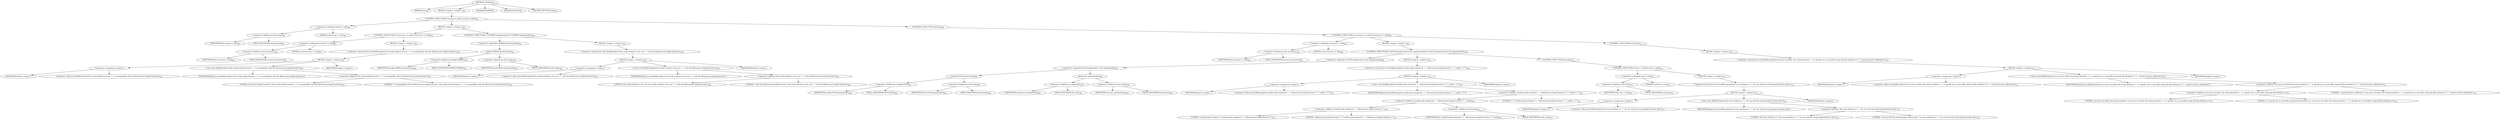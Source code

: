 digraph "validate" {  
"514" [label = <(METHOD,validate)<SUB>198</SUB>> ]
"515" [label = <(PARAM,this)<SUB>198</SUB>> ]
"516" [label = <(BLOCK,&lt;empty&gt;,&lt;empty&gt;)<SUB>198</SUB>> ]
"517" [label = <(CONTROL_STRUCTURE,if (string != null),if (string != null))<SUB>199</SUB>> ]
"518" [label = <(&lt;operator&gt;.notEquals,string != null)<SUB>199</SUB>> ]
"519" [label = <(&lt;operator&gt;.fieldAccess,this.string)<SUB>199</SUB>> ]
"520" [label = <(IDENTIFIER,this,string != null)<SUB>199</SUB>> ]
"521" [label = <(FIELD_IDENTIFIER,string,string)<SUB>199</SUB>> ]
"522" [label = <(LITERAL,null,string != null)<SUB>199</SUB>> ]
"523" [label = <(BLOCK,&lt;empty&gt;,&lt;empty&gt;)<SUB>199</SUB>> ]
"524" [label = <(CONTROL_STRUCTURE,if (resources != null),if (resources != null))<SUB>200</SUB>> ]
"525" [label = <(&lt;operator&gt;.notEquals,resources != null)<SUB>200</SUB>> ]
"526" [label = <(&lt;operator&gt;.fieldAccess,this.resources)<SUB>200</SUB>> ]
"527" [label = <(IDENTIFIER,this,resources != null)<SUB>200</SUB>> ]
"528" [label = <(FIELD_IDENTIFIER,resources,resources)<SUB>200</SUB>> ]
"529" [label = <(LITERAL,null,resources != null)<SUB>200</SUB>> ]
"530" [label = <(BLOCK,&lt;empty&gt;,&lt;empty&gt;)<SUB>200</SUB>> ]
"531" [label = <(&lt;operator&gt;.throw,throw new BuildException(&quot;the string length function&quot; + &quot; is incompatible with the file/resource length function&quot;);)<SUB>201</SUB>> ]
"532" [label = <(BLOCK,&lt;empty&gt;,&lt;empty&gt;)<SUB>201</SUB>> ]
"533" [label = <(&lt;operator&gt;.assignment,&lt;empty&gt;)> ]
"534" [label = <(IDENTIFIER,$obj12,&lt;empty&gt;)> ]
"535" [label = <(&lt;operator&gt;.alloc,new BuildException(&quot;the string length function&quot; + &quot; is incompatible with the file/resource length function&quot;))<SUB>201</SUB>> ]
"536" [label = <(&lt;init&gt;,new BuildException(&quot;the string length function&quot; + &quot; is incompatible with the file/resource length function&quot;))<SUB>201</SUB>> ]
"537" [label = <(IDENTIFIER,$obj12,new BuildException(&quot;the string length function&quot; + &quot; is incompatible with the file/resource length function&quot;))> ]
"538" [label = <(&lt;operator&gt;.addition,&quot;the string length function&quot; + &quot; is incompatible with the file/resource length function&quot;)<SUB>201</SUB>> ]
"539" [label = <(LITERAL,&quot;the string length function&quot;,&quot;the string length function&quot; + &quot; is incompatible with the file/resource length function&quot;)<SUB>201</SUB>> ]
"540" [label = <(LITERAL,&quot; is incompatible with the file/resource length function&quot;,&quot;the string length function&quot; + &quot; is incompatible with the file/resource length function&quot;)<SUB>202</SUB>> ]
"541" [label = <(IDENTIFIER,$obj12,&lt;empty&gt;)> ]
"542" [label = <(CONTROL_STRUCTURE,if (!(STRING.equals(mode))),if (!(STRING.equals(mode))))<SUB>204</SUB>> ]
"543" [label = <(&lt;operator&gt;.logicalNot,!(STRING.equals(mode)))<SUB>204</SUB>> ]
"544" [label = <(equals,STRING.equals(mode))<SUB>204</SUB>> ]
"545" [label = <(&lt;operator&gt;.fieldAccess,Length.STRING)<SUB>204</SUB>> ]
"546" [label = <(IDENTIFIER,Length,STRING.equals(mode))<SUB>204</SUB>> ]
"547" [label = <(FIELD_IDENTIFIER,STRING,STRING)<SUB>204</SUB>> ]
"548" [label = <(&lt;operator&gt;.fieldAccess,this.mode)<SUB>204</SUB>> ]
"549" [label = <(IDENTIFIER,this,STRING.equals(mode))<SUB>204</SUB>> ]
"550" [label = <(FIELD_IDENTIFIER,mode,mode)<SUB>204</SUB>> ]
"551" [label = <(BLOCK,&lt;empty&gt;,&lt;empty&gt;)<SUB>204</SUB>> ]
"552" [label = <(&lt;operator&gt;.throw,throw new BuildException(&quot;the mode attribute is for use&quot; + &quot; with the file/resource length function&quot;);)<SUB>205</SUB>> ]
"553" [label = <(BLOCK,&lt;empty&gt;,&lt;empty&gt;)<SUB>205</SUB>> ]
"554" [label = <(&lt;operator&gt;.assignment,&lt;empty&gt;)> ]
"555" [label = <(IDENTIFIER,$obj13,&lt;empty&gt;)> ]
"556" [label = <(&lt;operator&gt;.alloc,new BuildException(&quot;the mode attribute is for use&quot; + &quot; with the file/resource length function&quot;))<SUB>205</SUB>> ]
"557" [label = <(&lt;init&gt;,new BuildException(&quot;the mode attribute is for use&quot; + &quot; with the file/resource length function&quot;))<SUB>205</SUB>> ]
"558" [label = <(IDENTIFIER,$obj13,new BuildException(&quot;the mode attribute is for use&quot; + &quot; with the file/resource length function&quot;))> ]
"559" [label = <(&lt;operator&gt;.addition,&quot;the mode attribute is for use&quot; + &quot; with the file/resource length function&quot;)<SUB>205</SUB>> ]
"560" [label = <(LITERAL,&quot;the mode attribute is for use&quot;,&quot;the mode attribute is for use&quot; + &quot; with the file/resource length function&quot;)<SUB>205</SUB>> ]
"561" [label = <(LITERAL,&quot; with the file/resource length function&quot;,&quot;the mode attribute is for use&quot; + &quot; with the file/resource length function&quot;)<SUB>206</SUB>> ]
"562" [label = <(IDENTIFIER,$obj13,&lt;empty&gt;)> ]
"563" [label = <(CONTROL_STRUCTURE,else,else)<SUB>208</SUB>> ]
"564" [label = <(CONTROL_STRUCTURE,if (resources != null),if (resources != null))<SUB>208</SUB>> ]
"565" [label = <(&lt;operator&gt;.notEquals,resources != null)<SUB>208</SUB>> ]
"566" [label = <(&lt;operator&gt;.fieldAccess,this.resources)<SUB>208</SUB>> ]
"567" [label = <(IDENTIFIER,this,resources != null)<SUB>208</SUB>> ]
"568" [label = <(FIELD_IDENTIFIER,resources,resources)<SUB>208</SUB>> ]
"569" [label = <(LITERAL,null,resources != null)<SUB>208</SUB>> ]
"570" [label = <(BLOCK,&lt;empty&gt;,&lt;empty&gt;)<SUB>208</SUB>> ]
"571" [label = <(CONTROL_STRUCTURE,if (!(EACH.equals(mode) || ALL.equals(mode))),if (!(EACH.equals(mode) || ALL.equals(mode))))<SUB>209</SUB>> ]
"572" [label = <(&lt;operator&gt;.logicalNot,!(EACH.equals(mode) || ALL.equals(mode)))<SUB>209</SUB>> ]
"573" [label = <(&lt;operator&gt;.logicalOr,EACH.equals(mode) || ALL.equals(mode))<SUB>209</SUB>> ]
"574" [label = <(equals,EACH.equals(mode))<SUB>209</SUB>> ]
"575" [label = <(&lt;operator&gt;.fieldAccess,Length.EACH)<SUB>209</SUB>> ]
"576" [label = <(IDENTIFIER,Length,EACH.equals(mode))<SUB>209</SUB>> ]
"577" [label = <(FIELD_IDENTIFIER,EACH,EACH)<SUB>209</SUB>> ]
"578" [label = <(&lt;operator&gt;.fieldAccess,this.mode)<SUB>209</SUB>> ]
"579" [label = <(IDENTIFIER,this,EACH.equals(mode))<SUB>209</SUB>> ]
"580" [label = <(FIELD_IDENTIFIER,mode,mode)<SUB>209</SUB>> ]
"581" [label = <(equals,ALL.equals(mode))<SUB>209</SUB>> ]
"582" [label = <(&lt;operator&gt;.fieldAccess,Length.ALL)<SUB>209</SUB>> ]
"583" [label = <(IDENTIFIER,Length,ALL.equals(mode))<SUB>209</SUB>> ]
"584" [label = <(FIELD_IDENTIFIER,ALL,ALL)<SUB>209</SUB>> ]
"585" [label = <(&lt;operator&gt;.fieldAccess,this.mode)<SUB>209</SUB>> ]
"586" [label = <(IDENTIFIER,this,ALL.equals(mode))<SUB>209</SUB>> ]
"587" [label = <(FIELD_IDENTIFIER,mode,mode)<SUB>209</SUB>> ]
"588" [label = <(BLOCK,&lt;empty&gt;,&lt;empty&gt;)<SUB>209</SUB>> ]
"589" [label = <(&lt;operator&gt;.throw,throw new BuildException(&quot;invalid mode setting for&quot; + &quot; file/resource length function: \&quot;&quot; + mode + &quot;\&quot;&quot;);)<SUB>210</SUB>> ]
"590" [label = <(BLOCK,&lt;empty&gt;,&lt;empty&gt;)<SUB>210</SUB>> ]
"591" [label = <(&lt;operator&gt;.assignment,&lt;empty&gt;)> ]
"592" [label = <(IDENTIFIER,$obj14,&lt;empty&gt;)> ]
"593" [label = <(&lt;operator&gt;.alloc,new BuildException(&quot;invalid mode setting for&quot; + &quot; file/resource length function: \&quot;&quot; + mode + &quot;\&quot;&quot;))<SUB>210</SUB>> ]
"594" [label = <(&lt;init&gt;,new BuildException(&quot;invalid mode setting for&quot; + &quot; file/resource length function: \&quot;&quot; + mode + &quot;\&quot;&quot;))<SUB>210</SUB>> ]
"595" [label = <(IDENTIFIER,$obj14,new BuildException(&quot;invalid mode setting for&quot; + &quot; file/resource length function: \&quot;&quot; + mode + &quot;\&quot;&quot;))> ]
"596" [label = <(&lt;operator&gt;.addition,&quot;invalid mode setting for&quot; + &quot; file/resource length function: \&quot;&quot; + mode + &quot;\&quot;&quot;)<SUB>210</SUB>> ]
"597" [label = <(&lt;operator&gt;.addition,&quot;invalid mode setting for&quot; + &quot; file/resource length function: \&quot;&quot; + mode)<SUB>210</SUB>> ]
"598" [label = <(&lt;operator&gt;.addition,&quot;invalid mode setting for&quot; + &quot; file/resource length function: \&quot;&quot;)<SUB>210</SUB>> ]
"599" [label = <(LITERAL,&quot;invalid mode setting for&quot;,&quot;invalid mode setting for&quot; + &quot; file/resource length function: \&quot;&quot;)<SUB>210</SUB>> ]
"600" [label = <(LITERAL,&quot; file/resource length function: \&quot;&quot;,&quot;invalid mode setting for&quot; + &quot; file/resource length function: \&quot;&quot;)<SUB>211</SUB>> ]
"601" [label = <(&lt;operator&gt;.fieldAccess,this.mode)<SUB>211</SUB>> ]
"602" [label = <(IDENTIFIER,this,&quot;invalid mode setting for&quot; + &quot; file/resource length function: \&quot;&quot; + mode)<SUB>211</SUB>> ]
"603" [label = <(FIELD_IDENTIFIER,mode,mode)<SUB>211</SUB>> ]
"604" [label = <(LITERAL,&quot;\&quot;&quot;,&quot;invalid mode setting for&quot; + &quot; file/resource length function: \&quot;&quot; + mode + &quot;\&quot;&quot;)<SUB>211</SUB>> ]
"605" [label = <(IDENTIFIER,$obj14,&lt;empty&gt;)> ]
"606" [label = <(CONTROL_STRUCTURE,else,else)<SUB>212</SUB>> ]
"607" [label = <(CONTROL_STRUCTURE,if (trim != null),if (trim != null))<SUB>212</SUB>> ]
"608" [label = <(&lt;operator&gt;.notEquals,trim != null)<SUB>212</SUB>> ]
"609" [label = <(&lt;operator&gt;.fieldAccess,this.trim)<SUB>212</SUB>> ]
"610" [label = <(IDENTIFIER,this,trim != null)<SUB>212</SUB>> ]
"611" [label = <(FIELD_IDENTIFIER,trim,trim)<SUB>212</SUB>> ]
"612" [label = <(LITERAL,null,trim != null)<SUB>212</SUB>> ]
"613" [label = <(BLOCK,&lt;empty&gt;,&lt;empty&gt;)<SUB>212</SUB>> ]
"614" [label = <(&lt;operator&gt;.throw,throw new BuildException(&quot;the trim attribute is&quot; + &quot; for use with the string length function only&quot;);)<SUB>213</SUB>> ]
"615" [label = <(BLOCK,&lt;empty&gt;,&lt;empty&gt;)<SUB>213</SUB>> ]
"616" [label = <(&lt;operator&gt;.assignment,&lt;empty&gt;)> ]
"617" [label = <(IDENTIFIER,$obj15,&lt;empty&gt;)> ]
"618" [label = <(&lt;operator&gt;.alloc,new BuildException(&quot;the trim attribute is&quot; + &quot; for use with the string length function only&quot;))<SUB>213</SUB>> ]
"619" [label = <(&lt;init&gt;,new BuildException(&quot;the trim attribute is&quot; + &quot; for use with the string length function only&quot;))<SUB>213</SUB>> ]
"620" [label = <(IDENTIFIER,$obj15,new BuildException(&quot;the trim attribute is&quot; + &quot; for use with the string length function only&quot;))> ]
"621" [label = <(&lt;operator&gt;.addition,&quot;the trim attribute is&quot; + &quot; for use with the string length function only&quot;)<SUB>213</SUB>> ]
"622" [label = <(LITERAL,&quot;the trim attribute is&quot;,&quot;the trim attribute is&quot; + &quot; for use with the string length function only&quot;)<SUB>213</SUB>> ]
"623" [label = <(LITERAL,&quot; for use with the string length function only&quot;,&quot;the trim attribute is&quot; + &quot; for use with the string length function only&quot;)<SUB>214</SUB>> ]
"624" [label = <(IDENTIFIER,$obj15,&lt;empty&gt;)> ]
"625" [label = <(CONTROL_STRUCTURE,else,else)<SUB>216</SUB>> ]
"626" [label = <(BLOCK,&lt;empty&gt;,&lt;empty&gt;)<SUB>216</SUB>> ]
"627" [label = <(&lt;operator&gt;.throw,throw new BuildException(&quot;you must set either the string attribute&quot; + &quot; or specify one or more files using the file attribute or&quot; + &quot; nested resource collections&quot;);)<SUB>217</SUB>> ]
"628" [label = <(BLOCK,&lt;empty&gt;,&lt;empty&gt;)<SUB>217</SUB>> ]
"629" [label = <(&lt;operator&gt;.assignment,&lt;empty&gt;)> ]
"630" [label = <(IDENTIFIER,$obj16,&lt;empty&gt;)> ]
"631" [label = <(&lt;operator&gt;.alloc,new BuildException(&quot;you must set either the string attribute&quot; + &quot; or specify one or more files using the file attribute or&quot; + &quot; nested resource collections&quot;))<SUB>217</SUB>> ]
"632" [label = <(&lt;init&gt;,new BuildException(&quot;you must set either the string attribute&quot; + &quot; or specify one or more files using the file attribute or&quot; + &quot; nested resource collections&quot;))<SUB>217</SUB>> ]
"633" [label = <(IDENTIFIER,$obj16,new BuildException(&quot;you must set either the string attribute&quot; + &quot; or specify one or more files using the file attribute or&quot; + &quot; nested resource collections&quot;))> ]
"634" [label = <(&lt;operator&gt;.addition,&quot;you must set either the string attribute&quot; + &quot; or specify one or more files using the file attribute or&quot; + &quot; nested resource collections&quot;)<SUB>217</SUB>> ]
"635" [label = <(&lt;operator&gt;.addition,&quot;you must set either the string attribute&quot; + &quot; or specify one or more files using the file attribute or&quot;)<SUB>217</SUB>> ]
"636" [label = <(LITERAL,&quot;you must set either the string attribute&quot;,&quot;you must set either the string attribute&quot; + &quot; or specify one or more files using the file attribute or&quot;)<SUB>217</SUB>> ]
"637" [label = <(LITERAL,&quot; or specify one or more files using the file attribute or&quot;,&quot;you must set either the string attribute&quot; + &quot; or specify one or more files using the file attribute or&quot;)<SUB>218</SUB>> ]
"638" [label = <(LITERAL,&quot; nested resource collections&quot;,&quot;you must set either the string attribute&quot; + &quot; or specify one or more files using the file attribute or&quot; + &quot; nested resource collections&quot;)<SUB>219</SUB>> ]
"639" [label = <(IDENTIFIER,$obj16,&lt;empty&gt;)> ]
"640" [label = <(MODIFIER,PRIVATE)> ]
"641" [label = <(MODIFIER,VIRTUAL)> ]
"642" [label = <(METHOD_RETURN,void)<SUB>198</SUB>> ]
  "514" -> "515" 
  "514" -> "516" 
  "514" -> "640" 
  "514" -> "641" 
  "514" -> "642" 
  "516" -> "517" 
  "517" -> "518" 
  "517" -> "523" 
  "517" -> "563" 
  "518" -> "519" 
  "518" -> "522" 
  "519" -> "520" 
  "519" -> "521" 
  "523" -> "524" 
  "523" -> "542" 
  "524" -> "525" 
  "524" -> "530" 
  "525" -> "526" 
  "525" -> "529" 
  "526" -> "527" 
  "526" -> "528" 
  "530" -> "531" 
  "531" -> "532" 
  "532" -> "533" 
  "532" -> "536" 
  "532" -> "541" 
  "533" -> "534" 
  "533" -> "535" 
  "536" -> "537" 
  "536" -> "538" 
  "538" -> "539" 
  "538" -> "540" 
  "542" -> "543" 
  "542" -> "551" 
  "543" -> "544" 
  "544" -> "545" 
  "544" -> "548" 
  "545" -> "546" 
  "545" -> "547" 
  "548" -> "549" 
  "548" -> "550" 
  "551" -> "552" 
  "552" -> "553" 
  "553" -> "554" 
  "553" -> "557" 
  "553" -> "562" 
  "554" -> "555" 
  "554" -> "556" 
  "557" -> "558" 
  "557" -> "559" 
  "559" -> "560" 
  "559" -> "561" 
  "563" -> "564" 
  "564" -> "565" 
  "564" -> "570" 
  "564" -> "625" 
  "565" -> "566" 
  "565" -> "569" 
  "566" -> "567" 
  "566" -> "568" 
  "570" -> "571" 
  "571" -> "572" 
  "571" -> "588" 
  "571" -> "606" 
  "572" -> "573" 
  "573" -> "574" 
  "573" -> "581" 
  "574" -> "575" 
  "574" -> "578" 
  "575" -> "576" 
  "575" -> "577" 
  "578" -> "579" 
  "578" -> "580" 
  "581" -> "582" 
  "581" -> "585" 
  "582" -> "583" 
  "582" -> "584" 
  "585" -> "586" 
  "585" -> "587" 
  "588" -> "589" 
  "589" -> "590" 
  "590" -> "591" 
  "590" -> "594" 
  "590" -> "605" 
  "591" -> "592" 
  "591" -> "593" 
  "594" -> "595" 
  "594" -> "596" 
  "596" -> "597" 
  "596" -> "604" 
  "597" -> "598" 
  "597" -> "601" 
  "598" -> "599" 
  "598" -> "600" 
  "601" -> "602" 
  "601" -> "603" 
  "606" -> "607" 
  "607" -> "608" 
  "607" -> "613" 
  "608" -> "609" 
  "608" -> "612" 
  "609" -> "610" 
  "609" -> "611" 
  "613" -> "614" 
  "614" -> "615" 
  "615" -> "616" 
  "615" -> "619" 
  "615" -> "624" 
  "616" -> "617" 
  "616" -> "618" 
  "619" -> "620" 
  "619" -> "621" 
  "621" -> "622" 
  "621" -> "623" 
  "625" -> "626" 
  "626" -> "627" 
  "627" -> "628" 
  "628" -> "629" 
  "628" -> "632" 
  "628" -> "639" 
  "629" -> "630" 
  "629" -> "631" 
  "632" -> "633" 
  "632" -> "634" 
  "634" -> "635" 
  "634" -> "638" 
  "635" -> "636" 
  "635" -> "637" 
}
